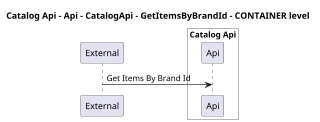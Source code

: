 @startuml
skinparam dpi 60

title Catalog Api - Api - CatalogApi - GetItemsByBrandId - CONTAINER level

participant "External" as C4InterFlow.Utils.ExternalSystem

box "Catalog Api" #White

    participant "Api" as dotnet.eShop.Architecture.SoftwareSystems.CatalogApi.Containers.Api
end box


C4InterFlow.Utils.ExternalSystem -> dotnet.eShop.Architecture.SoftwareSystems.CatalogApi.Containers.Api : Get Items By Brand Id


@enduml
